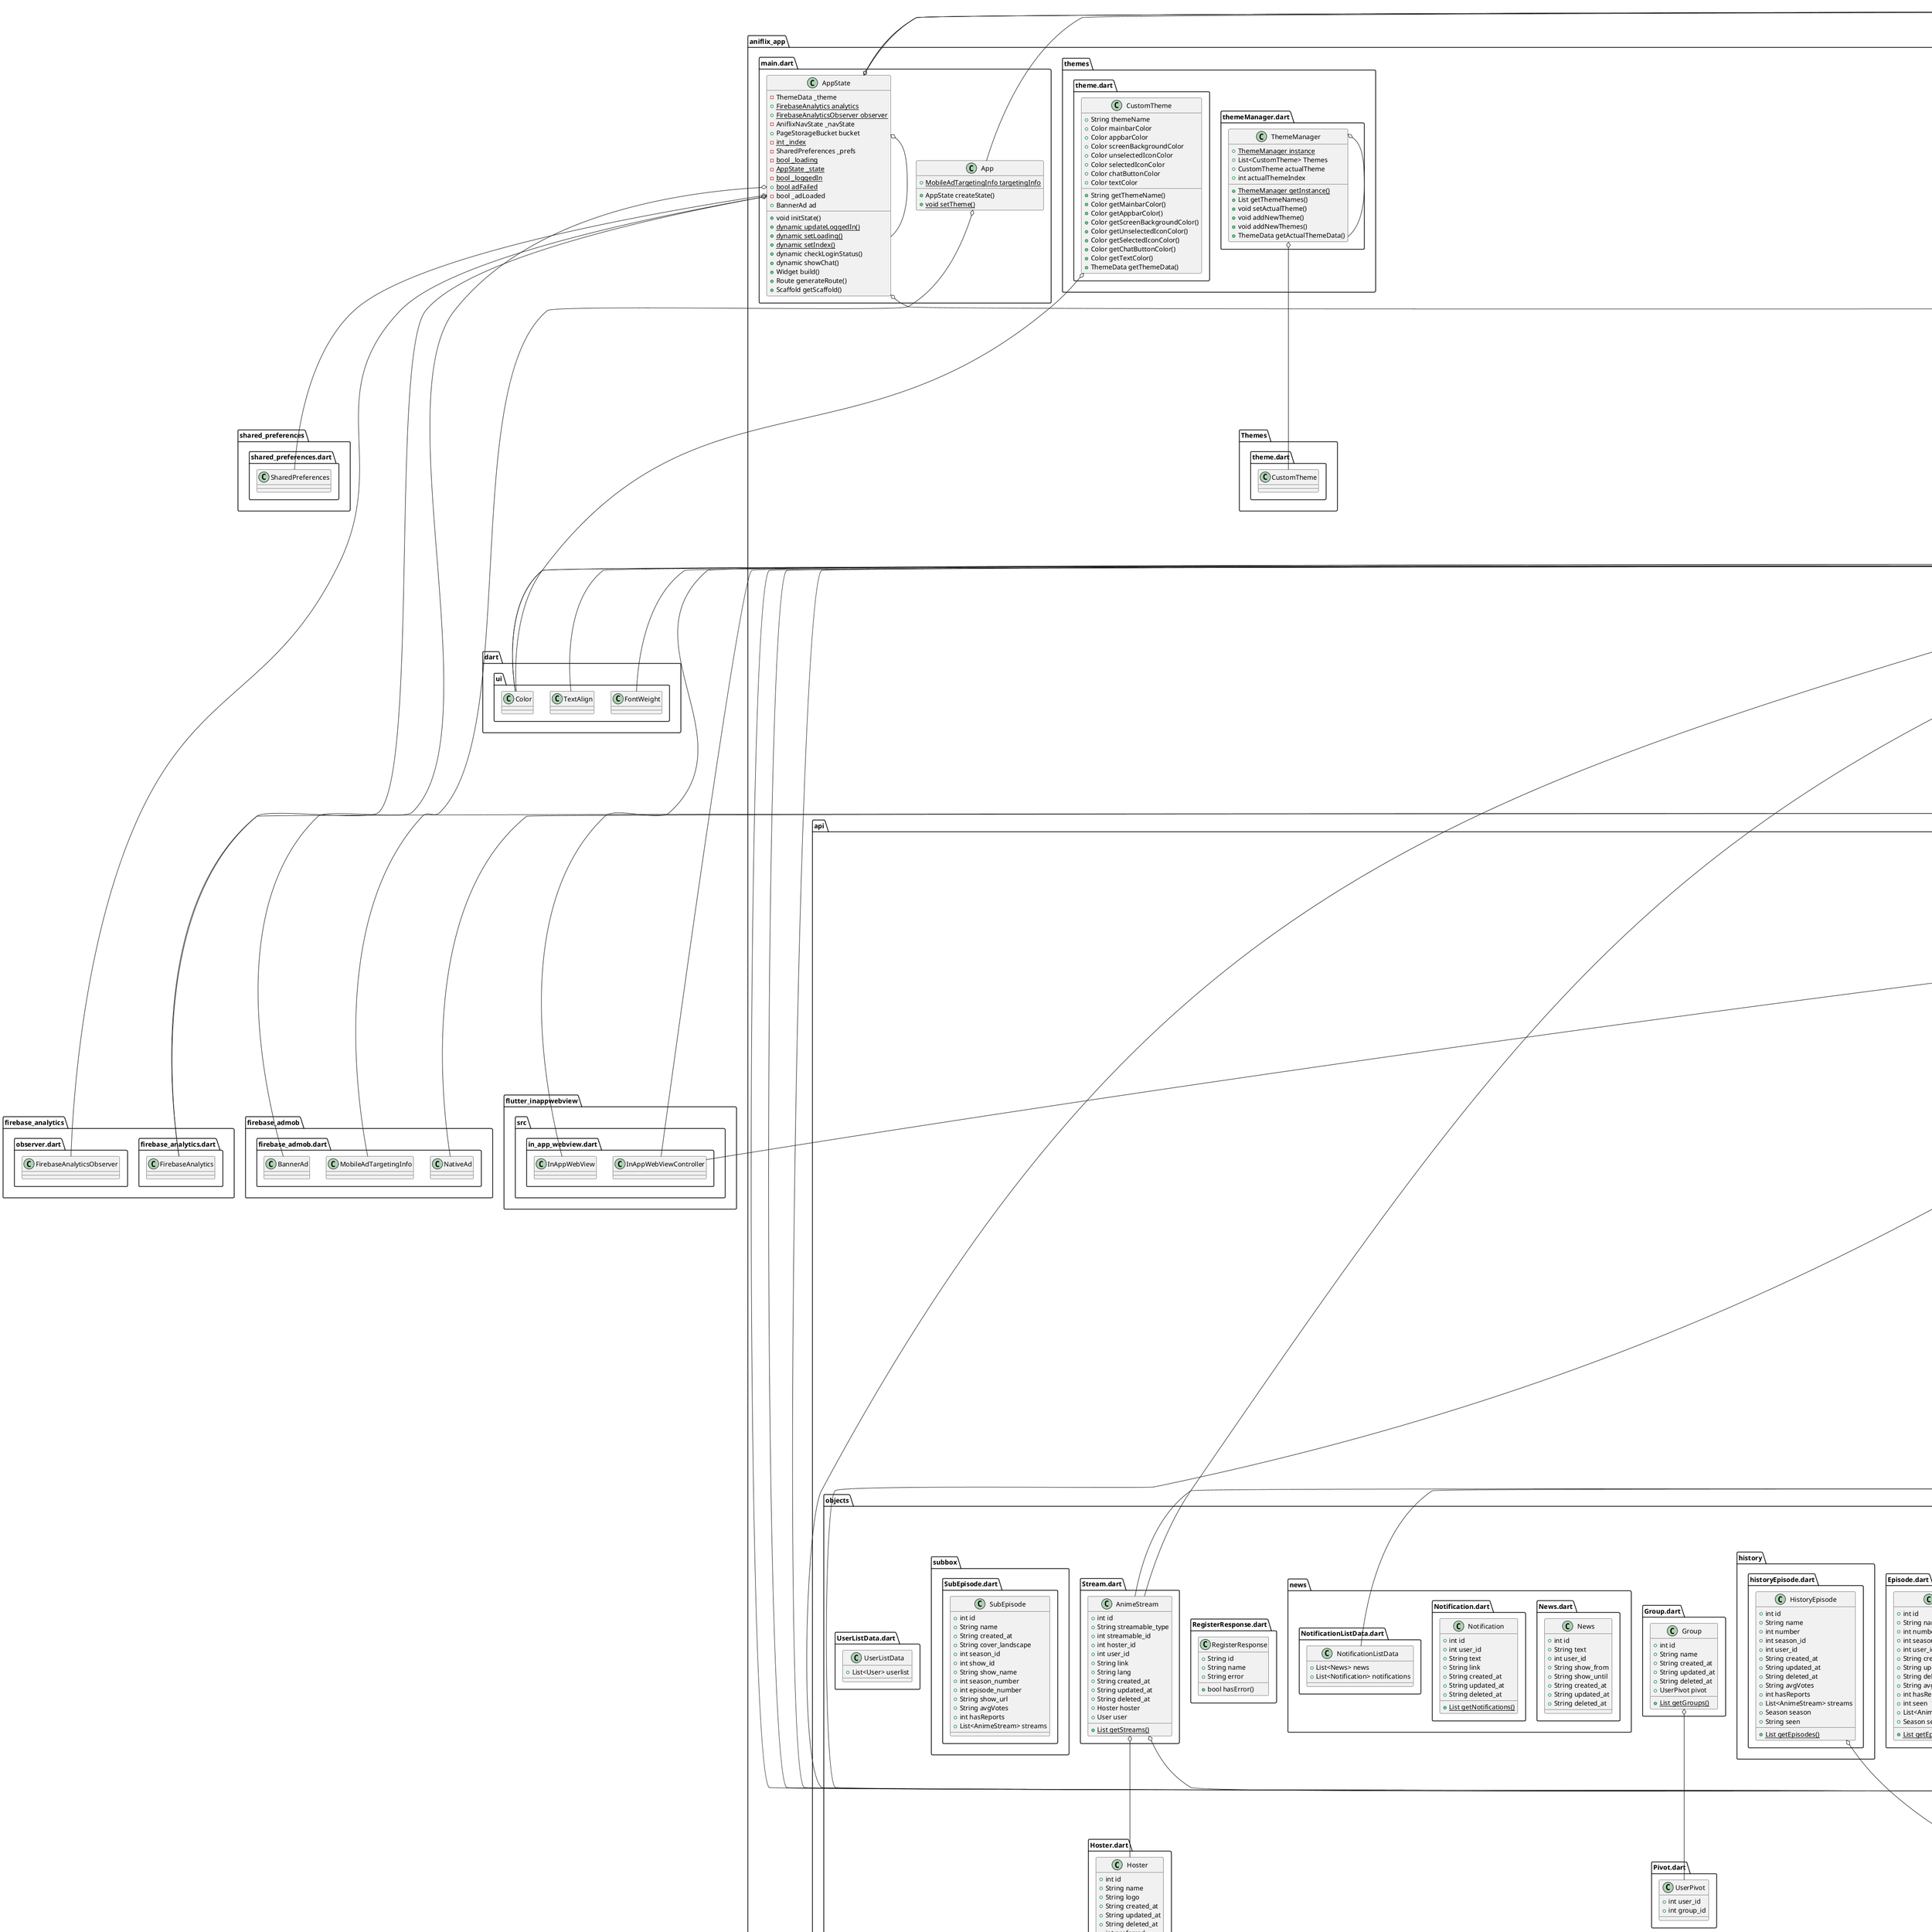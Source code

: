 @startuml
set namespaceSeparator ::

class "aniflix_app::api::APIManager.dart::APIManager" {
  {static} +LoginResponse login
  {static} -Future _getNews()
  {static} +Future getCalendarData()
  {static} +Future getSubData()
  {static} +Future getAirings()
  {static} +Future getNewShows()
  {static} +Future getDiscover()
  {static} +Future getAnime()
  {static} +Future getAllShows()
  {static} +Future searchShows()
  {static} +Future getAllShowsByGenres()
  {static} +Future getEpisode()
  {static} +Future getEpisodeInfo()
  {static} +Future setSeasonSeen()
  {static} +Future setSeasonUnSeen()
  {static} +Future getReviews()
  {static} +Future getReviewInfo()
  {static} +Future createReview()
  {static} +void deleteReview()
  {static} +Future getContinue()
  {static} +Future hideContinue()
  {static} +Future getHomeData()
  {static} +Future getAnimeListData()
  {static} +Future loginRequest()
  {static} +Future getUser()
  {static} +Future getUserProfile()
  {static} +Future getUserHistory()
  {static} +Future getUserFavorites()
  {static} +Future getUserSubs()
  {static} +Future getUserWatchlist()
  {static} +Future getUserProfileData()
  {static} +dynamic updateAboutMe()
  {static} +dynamic updateName()
  {static} +dynamic updatePassword()
  {static} +Future getUserFriends()
  {static} +dynamic addFriend()
  {static} +dynamic confirmFriendRequest()
  {static} +dynamic blockFriendRequest()
  {static} -dynamic _answerFriendRequest()
  {static} +dynamic cancelFriendRequest()
  {static} +Future getUserList()
  {static} +Future getNotifications()
  {static} +dynamic deleteNotification()
  {static} +void setShowVote()
  {static} +void setEpisodeVote()
  {static} +void setCommentVote()
  {static} +Future addComment()
  {static} +void deleteComment()
  {static} +void reportComment()
  {static} +void reportEpisode()
  {static} +Future addSubComment()
  {static} +void setSubscription()
  {static} +void setWatchlist()
  {static} +Future getWatchlist()
  {static} +Future getHistory()
  {static} +void setFavourite()
  {static} +Future getFavourite()
  {static} +Future getChatMessages()
  {static} +Future getChatInfo()
  {static} +Future addMessage()
  {static} -Future _getRequest()
  {static} -Future _postRequest()
  {static} -Future _authPatchRequest()
  {static} -Future _authDeleteRequest()
  {static} -Future _authPostRequest()
  {static} -Future _authGetRequest()
}

"aniflix_app::api::APIManager.dart::APIManager" o-- "aniflix_app::api::objects::LoginResponse.dart::LoginResponse"

class "aniflix_app::api::objects::Airing.dart::Airing" {
  +int id
  +int show_id
  +int season
  +int day
  +String details
  +String created_at
  +String updated_at
  +String deleted_at
}

class "aniflix_app::api::objects::allanime::genrewithshow.dart::GenreWithShows" {
  +int id
  +String name
  +String created_at
  +String updated_at
  +String deleted_at
  +List<Show> shows
}

class "aniflix_app::api::objects::anime::Anime.dart::Anime" {
  +int id
  +String name
  +String name_alt
  +String url
  +String description
  +String cover_landscape
  +String cover_landscape_original
  +String cover_portrait
  +String visible_since
  +String created_at
  +String updated_at
  +String deleted_at
  +Vote ownVote
  +String subscribed
  +String favorite
  +String watchlist
  +int howManyAbos
  +int seasonCount
  +String rating
  +Airing airing
  +List<AnimeSeason> seasons
  +List<Genre> genres
}

"aniflix_app::api::objects::anime::Anime.dart::Anime" o-- "aniflix_app::api::objects::anime::Vote.dart::Vote"
"aniflix_app::api::objects::anime::Anime.dart::Anime" o-- "aniflix_app::api::objects::Airing.dart::Airing"

class "aniflix_app::api::objects::anime::AnimeSeason.dart::AnimeSeason" {
  +int id
  +int number
  +int show_id
  +String type
  +String created_at
  +String updated_at
  +String deleted_at
  +int length
  +List<Episode> episodes
  {static} +List getSeasons()
}

class "aniflix_app::api::objects::anime::Genre.dart::Genre" {
  +int id
  +String name
  +String created_at
  +String updated_at
  +String deleted_at
  {static} +List getGenres()
}

class "aniflix_app::api::objects::anime::reviews::Review.dart::Review" {
  +int id
  +int show_id
  +int user_id
  +String text
  +Vote vote
  +User user
  {static} +List getReviews()
}

"aniflix_app::api::objects::anime::reviews::Review.dart::Review" o-- "aniflix_app::api::objects::anime::Vote.dart::Vote"
"aniflix_app::api::objects::anime::reviews::Review.dart::Review" o-- "aniflix_app::api::objects::User.dart::User"

class "aniflix_app::api::objects::anime::reviews::ReviewShow.dart::ReviewShow" {
  +int id
  +String name
  +String name_alt
  +String url
  +String description
  +String cover_landscape
  +String cover_landscape_original
  +String cover_portrait
  +String visible_since
  +String created_at
  +String updated_at
  +String deleted_at
  +int howManyAbos
  +int seasonCount
  +String rating
  +int airing
  +List<Review> reviews
}

class "aniflix_app::api::objects::anime::Vote.dart::Vote" {
  +int id
  +String voteable_type
  +int voteable_id
  +int user_id
  +int value
  +String created_at
  +String updated_at
  +String deleted_at
  {static} +List getVotes()
}

class "aniflix_app::api::objects::calendar::CalendarDay.dart::CalendarDay" {
  +int day
  +List<CalendarShow> airings
}

class "aniflix_app::api::objects::calendar::CalendarShow.dart::CalendarShow" {
  +int id
  +int show_id
  +int season
  +int day
  +String details
  +String created_at
  +String updated_at
  +String deleted_at
  +bool released
  +Show show
  {static} +bool checkReleased()
  {static} +List getCalendarShows()
}

"aniflix_app::api::objects::calendar::CalendarShow.dart::CalendarShow" o-- "aniflix_app::api::objects::Show.dart::Show"

class "aniflix_app::api::objects::chat::chatMessage.dart::ChatMessage" {
  +int id
  +int user_id
  +int chat_id
  +String text
  +String created_at
  +String updated_at
  +String deleted_at
  +User user
  {static} +List getMessages()
}

"aniflix_app::api::objects::chat::chatMessage.dart::ChatMessage" o-- "aniflix_app::api::objects::User.dart::User"

class "aniflix_app::api::objects::episode::Comment.dart::Comment" {
  +int id
  +String text
  +int user_id
  +String commentable_type
  +int commentable_id
  +String created_at
  +String updated_at
  +String deleted_at
  +int voted
  +User user
  +List<Vote> votes
  +List<SubComment> comments
  +bool needAnswer
  {static} +List getComments()
}

"aniflix_app::api::objects::episode::Comment.dart::Comment" o-- "aniflix_app::api::objects::User.dart::User"

class "aniflix_app::api::objects::episode::Comment.dart::SubComment" {
  +int id
  +String text
  +int user_id
  +String commentable_type
  +int commentable_id
  +String created_at
  +String updated_at
  +String deleted_at
  +int voted
  +User user
  +List<Vote> votes
  {static} +List getComments()
}

"aniflix_app::api::objects::episode::Comment.dart::SubComment" o-- "aniflix_app::api::objects::User.dart::User"

class "aniflix_app::api::objects::episode::EpisodeInfo.dart::EpisodeInfo" {
  +int id
  +String name
  +int number
  +int season_id
  +String created_at
  +String updated_at
  +String deleted_at
  +int voted
  +String previous
  +String next
  +String avgVotes
  +int hasReports
  +List<AnimeStream> streams
  +List<Comment> comments
  +List<Vote> votes
  +Season season
}

"aniflix_app::api::objects::episode::EpisodeInfo.dart::EpisodeInfo" o-- "aniflix_app::api::objects::Season.dart::Season"

class "aniflix_app::api::objects::Episode.dart::Episode" {
  +int id
  +String name
  +int number
  +int season_id
  +int user_id
  +String created_at
  +String updated_at
  +String deleted_at
  +String avgVotes
  +int hasReports
  +int seen
  +List<AnimeStream> streams
  +Season season
  {static} +List getEpisodes()
}

"aniflix_app::api::objects::Episode.dart::Episode" o-- "aniflix_app::api::objects::Season.dart::Season"

class "aniflix_app::api::objects::Group.dart::Group" {
  +int id
  +String name
  +String created_at
  +String updated_at
  +String deleted_at
  +UserPivot pivot
  {static} +List getGroups()
}

"aniflix_app::api::objects::Group.dart::Group" o-- "aniflix_app::api::objects::Pivot.dart::UserPivot"

class "aniflix_app::api::objects::history::historyEpisode.dart::HistoryEpisode" {
  +int id
  +String name
  +int number
  +int season_id
  +int user_id
  +String created_at
  +String updated_at
  +String deleted_at
  +String avgVotes
  +int hasReports
  +List<AnimeStream> streams
  +Season season
  +String seen
  {static} +List getEpisodes()
}

"aniflix_app::api::objects::history::historyEpisode.dart::HistoryEpisode" o-- "aniflix_app::api::objects::Season.dart::Season"

class "aniflix_app::api::objects::Hoster.dart::Hoster" {
  +int id
  +String name
  +String logo
  +String created_at
  +String updated_at
  +String deleted_at
  +int preferred
}

class "aniflix_app::api::objects::LoginResponse.dart::LoginResponse" {
  +String access_token
  +String token_type
  +int expires_in
  +String error
  +bool hasError()
}

class "aniflix_app::api::objects::news::News.dart::News" {
  +int id
  +String text
  +int user_id
  +String show_from
  +String show_until
  +String created_at
  +String updated_at
  +String deleted_at
}

class "aniflix_app::api::objects::news::Notification.dart::Notification" {
  +int id
  +int user_id
  +String text
  +String link
  +String created_at
  +String updated_at
  +String deleted_at
  {static} +List getNotifications()
}

class "aniflix_app::api::objects::news::NotificationListData.dart::NotificationListData" {
  +List<News> news
  +List<Notification> notifications
}

class "aniflix_app::api::objects::Pivot.dart::UserPivot" {
  +int user_id
  +int group_id
}

class "aniflix_app::api::objects::profile::Friend.dart::Friend" {
  +int id
  +int user_id
  +int friend_id
  +int status
  +String created_at
  +String updated_at
  +String deleted_at
  +User user
  +User friend
  {static} +List getFriends()
}

"aniflix_app::api::objects::profile::Friend.dart::Friend" o-- "aniflix_app::api::objects::User.dart::User"

class "aniflix_app::api::objects::profile::Friend.dart::FriendListData" {
  +List<Friend> friendlist
}

class "aniflix_app::api::objects::profile::UserProfile.dart::UserProfile" {
  +int id
  +String name
  +String avatar
  +String banned_until
  +String created_at
  +String updated_at
  +String deleted_at
  +String banreason
  +String about_me
  +List<Group> groups
  +List<Show> favorites
}

class "aniflix_app::api::objects::profile::UserSubData.dart::UserSubData" {
  +List<Show> shows
}

class "aniflix_app::api::objects::profile::UserWatchlistData.dart::UserWatchlistData" {
  +List<Show> shows
}

class "aniflix_app::api::objects::RegisterResponse.dart::RegisterResponse" {
  +String id
  +String name
  +String error
  +bool hasError()
}

class "aniflix_app::api::objects::Season.dart::Season" {
  +int id
  +int number
  +int show_id
  +String type
  +String created_at
  +String updated_at
  +String deleted_at
  +int length
  +Show show
}

"aniflix_app::api::objects::Season.dart::Season" o-- "aniflix_app::api::objects::Show.dart::Show"

class "aniflix_app::api::objects::Show.dart::Show" {
  +int id
  +String name
  +String name_alt
  +String url
  +String description
  +String cover_landscape
  +String cover_landscape_original
  +String cover_portrait
  +String visible_since
  +String created_at
  +String updated_at
  +String deleted_at
  +int howManyAbos
  +int seasonCount
  +String rating
  +int airing
  {static} +List getShows()
}

class "aniflix_app::api::objects::Stream.dart::AnimeStream" {
  +int id
  +String streamable_type
  +int streamable_id
  +int hoster_id
  +int user_id
  +String link
  +String lang
  +String created_at
  +String updated_at
  +String deleted_at
  +Hoster hoster
  +User user
  {static} +List getStreams()
}

"aniflix_app::api::objects::Stream.dart::AnimeStream" o-- "aniflix_app::api::objects::Hoster.dart::Hoster"
"aniflix_app::api::objects::Stream.dart::AnimeStream" o-- "aniflix_app::api::objects::User.dart::User"

class "aniflix_app::api::objects::subbox::SubEpisode.dart::SubEpisode" {
  +int id
  +String name
  +String created_at
  +String cover_landscape
  +int season_id
  +int show_id
  +String show_name
  +int season_number
  +int episode_number
  +String show_url
  +String avgVotes
  +int hasReports
  +List<AnimeStream> streams
}

class "aniflix_app::api::objects::User.dart::User" {
  +int id
  +String name
  +String avatar
  +String banned_until
  +String created_at
  +String updated_at
  +String deleted_at
  +String banreason
  +String about_me
  +String access_key
  +List<Group> groups
  {static} +List getUsers()
}

class "aniflix_app::api::objects::UserListData.dart::UserListData" {
  +List<User> userlist
}

class "aniflix_app::cache::cacheManager.dart::CacheManager" {
  {static} +Homedata homedata
  {static} +Subdata subdata
  {static} +AnimeListData animeListData
  {static} +User userData
  {static} +Calendardata calendardata
  {static} +Favouritedata favouritedata
  {static} +Historydata historydata
  {static} +Watchlistdata watchlistdata
  {static} +UserListData userlistdata
}

"aniflix_app::cache::cacheManager.dart::CacheManager" o-- "aniflix_app::components::screens::home.dart::Homedata"
"aniflix_app::cache::cacheManager.dart::CacheManager" o-- "aniflix_app::components::screens::subbox.dart::Subdata"
"aniflix_app::cache::cacheManager.dart::CacheManager" o-- "aniflix_app::components::screens::animelist.dart::AnimeListData"
"aniflix_app::cache::cacheManager.dart::CacheManager" o-- "aniflix_app::api::objects::User.dart::User"
"aniflix_app::cache::cacheManager.dart::CacheManager" o-- "aniflix_app::components::screens::calendar.dart::Calendardata"
"aniflix_app::cache::cacheManager.dart::CacheManager" o-- "aniflix_app::components::screens::favoriten.dart::Favouritedata"
"aniflix_app::cache::cacheManager.dart::CacheManager" o-- "aniflix_app::components::screens::verlauf.dart::Historydata"
"aniflix_app::cache::cacheManager.dart::CacheManager" o-- "aniflix_app::components::screens::watchlist.dart::Watchlistdata"
"aniflix_app::cache::cacheManager.dart::CacheManager" o-- "aniflix_app::components::screens::userlist.dart::UserListData"

class "aniflix_app::components::appbars::customappbar.dart::AniflixAppbar" {
}

"flutter::src::material::app_bar.dart::AppBar" <|-- "aniflix_app::components::appbars::customappbar.dart::AniflixAppbar"

class "aniflix_app::components::custom::anime::animeDescription.dart::AnimeDescription" {
}

"flutter::src::widgets::container.dart::Container" <|-- "aniflix_app::components::custom::anime::animeDescription.dart::AnimeDescription"

class "aniflix_app::components::custom::anime::animeHeader.dart::AnimeHeader" {
}

"flutter::src::widgets::container.dart::Container" <|-- "aniflix_app::components::custom::anime::animeHeader.dart::AnimeHeader"

class "aniflix_app::components::custom::anime::episodeList.dart::EpisodeList" {
  +AnimeSeason season
  +Anime anime
  +Widget build()
}

"aniflix_app::components::custom::anime::episodeList.dart::EpisodeList" o-- "aniflix_app::api::objects::anime::AnimeSeason.dart::AnimeSeason"
"aniflix_app::components::custom::anime::episodeList.dart::EpisodeList" o-- "aniflix_app::api::objects::anime::Anime.dart::Anime"
"flutter::src::widgets::framework.dart::StatelessWidget" <|-- "aniflix_app::components::custom::anime::episodeList.dart::EpisodeList"

class "aniflix_app::components::custom::chat::chatComponent.dart::ChatComponent" {
  +ChatMessage message
  +Widget build()
  +List getUserGroups()
}

"aniflix_app::components::custom::chat::chatComponent.dart::ChatComponent" o-- "aniflix_app::api::objects::chat::chatMessage.dart::ChatMessage"
"flutter::src::widgets::framework.dart::StatelessWidget" <|-- "aniflix_app::components::custom::chat::chatComponent.dart::ChatComponent"

class "aniflix_app::components::custom::chat::chatInput.dart::ChatInput" {
  +dynamic Function(String) onSend
  +List<ChatMessage> chat
  +Widget build()
}

"aniflix_app::components::custom::chat::chatInput.dart::ChatInput" o-- "aniflix_app::components::custom::chat::chatInput.dart::dynamic Function(String)"
"flutter::src::widgets::framework.dart::StatelessWidget" <|-- "aniflix_app::components::custom::chat::chatInput.dart::ChatInput"

class "aniflix_app::components::custom::chat::chatRulesDialog.dart::ChatRulesDialog" {
  +Widget build()
}

"flutter::src::material::dialog.dart::AlertDialog" <|-- "aniflix_app::components::custom::chat::chatRulesDialog.dart::ChatRulesDialog"

class "aniflix_app::components::custom::dialogs::aboutMeDialog.dart::AboutMeDialog" {
  +dynamic Function(String) onSend
  +TextEditingController controller
  +Widget build()
}

"aniflix_app::components::custom::dialogs::aboutMeDialog.dart::AboutMeDialog" o-- "aniflix_app::components::custom::dialogs::aboutMeDialog.dart::dynamic Function(String)"
"aniflix_app::components::custom::dialogs::aboutMeDialog.dart::AboutMeDialog" o-- "flutter::src::widgets::editable_text.dart::TextEditingController"
"flutter::src::widgets::framework.dart::StatelessWidget" <|-- "aniflix_app::components::custom::dialogs::aboutMeDialog.dart::AboutMeDialog"

class "aniflix_app::components::custom::dialogs::closeAppDialog.dart::CloseAppDialog" {
  -dynamic Function(bool) _onPress
  +Widget build()
}

"aniflix_app::components::custom::dialogs::closeAppDialog.dart::CloseAppDialog" o-- "aniflix_app::components::custom::dialogs::closeAppDialog.dart::dynamic Function(bool)"
"flutter::src::widgets::framework.dart::StatelessWidget" <|-- "aniflix_app::components::custom::dialogs::closeAppDialog.dart::CloseAppDialog"

class "aniflix_app::components::custom::dialogs::logoutDialog.dart::LogoutDialog" {
  +Widget build()
}

"flutter::src::widgets::framework.dart::StatelessWidget" <|-- "aniflix_app::components::custom::dialogs::logoutDialog.dart::LogoutDialog"

class "aniflix_app::components::custom::dialogs::ratingDialog.dart::RatingDialog" {
  +Anime anime
  +dynamic Function(double) onSend
  +double newRating
  +RatingDialogState createState()
}

"aniflix_app::components::custom::dialogs::ratingDialog.dart::RatingDialog" o-- "aniflix_app::api::objects::anime::Anime.dart::Anime"
"aniflix_app::components::custom::dialogs::ratingDialog.dart::RatingDialog" o-- "aniflix_app::components::custom::dialogs::ratingDialog.dart::dynamic Function(double)"
"flutter::src::widgets::framework.dart::StatefulWidget" <|-- "aniflix_app::components::custom::dialogs::ratingDialog.dart::RatingDialog"

class "aniflix_app::components::custom::dialogs::ratingDialog.dart::RatingDialogState" {
  -double _rating
  +Anime anime
  +dynamic Function(double) onSend
  +double newRating
  +Widget build()
  +dynamic sendData()
}

"aniflix_app::components::custom::dialogs::ratingDialog.dart::RatingDialogState" o-- "aniflix_app::api::objects::anime::Anime.dart::Anime"
"aniflix_app::components::custom::dialogs::ratingDialog.dart::RatingDialogState" o-- "aniflix_app::components::custom::dialogs::ratingDialog.dart::dynamic Function(double)"
"flutter::src::widgets::framework.dart::State<T>" <|-- "aniflix_app::components::custom::dialogs::ratingDialog.dart::RatingDialogState"

class "aniflix_app::components::custom::dialogs::reportDialog.dart::ReportDialog" {
  +dynamic Function(String) onSend
  +TextEditingController controller
  +Widget build()
}

"aniflix_app::components::custom::dialogs::reportDialog.dart::ReportDialog" o-- "aniflix_app::components::custom::dialogs::reportDialog.dart::dynamic Function(String)"
"aniflix_app::components::custom::dialogs::reportDialog.dart::ReportDialog" o-- "flutter::src::widgets::editable_text.dart::TextEditingController"
"flutter::src::widgets::framework.dart::StatelessWidget" <|-- "aniflix_app::components::custom::dialogs::reportDialog.dart::ReportDialog"

class "aniflix_app::components::custom::dialogs::writeReviewDialog.dart::WriteReviewDialog" {
  +dynamic Function(Review) onSend
  +ReviewShow review
  +User user
  +TextEditingController controller
  +Widget build()
}

"aniflix_app::components::custom::dialogs::writeReviewDialog.dart::WriteReviewDialog" o-- "aniflix_app::components::custom::dialogs::writeReviewDialog.dart::dynamic Function(Review)"
"aniflix_app::components::custom::dialogs::writeReviewDialog.dart::WriteReviewDialog" o-- "aniflix_app::api::objects::anime::reviews::ReviewShow.dart::ReviewShow"
"aniflix_app::components::custom::dialogs::writeReviewDialog.dart::WriteReviewDialog" o-- "aniflix_app::api::objects::User.dart::User"
"aniflix_app::components::custom::dialogs::writeReviewDialog.dart::WriteReviewDialog" o-- "flutter::src::widgets::editable_text.dart::TextEditingController"
"flutter::src::widgets::framework.dart::StatelessWidget" <|-- "aniflix_app::components::custom::dialogs::writeReviewDialog.dart::WriteReviewDialog"

class "aniflix_app::components::custom::episode::animePlayer.dart::AnimePlayer" {
  -AnimeStream _stream
  -int _view
  -InAppWebView _inApp
  -InAppWebViewController _controller
  +Widget build()
  +dynamic getPlayer()
  +dynamic openInApp()
  +dynamic openBrowser()
  +dynamic open()
}

"aniflix_app::components::custom::episode::animePlayer.dart::AnimePlayer" o-- "aniflix_app::api::objects::Stream.dart::AnimeStream"
"aniflix_app::components::custom::episode::animePlayer.dart::AnimePlayer" o-- "flutter_inappwebview::src::in_app_webview.dart::InAppWebView"
"aniflix_app::components::custom::episode::animePlayer.dart::AnimePlayer" o-- "flutter_inappwebview::src::in_app_webview.dart::InAppWebViewController"
"flutter::src::widgets::framework.dart::StatelessWidget" <|-- "aniflix_app::components::custom::episode::animePlayer.dart::AnimePlayer"

class "aniflix_app::components::custom::episode::comments::answerBar.dart::AnswerBar" {
  -User _user
  -bool _needAnswer
  -dynamic Function(String) _callback
  +Widget build()
}

"aniflix_app::components::custom::episode::comments::answerBar.dart::AnswerBar" o-- "aniflix_app::api::objects::User.dart::User"
"aniflix_app::components::custom::episode::comments::answerBar.dart::AnswerBar" o-- "aniflix_app::components::custom::episode::comments::answerBar.dart::dynamic Function(String)"
"flutter::src::widgets::framework.dart::StatelessWidget" <|-- "aniflix_app::components::custom::episode::comments::answerBar.dart::AnswerBar"

class "aniflix_app::components::custom::episode::comments::AnswerCommentComponent.dart::AnswerCommentComponent" {
  +User user
  -dynamic Function(String) _callback
  +AnswerCommentComponentState createState()
}

"aniflix_app::components::custom::episode::comments::AnswerCommentComponent.dart::AnswerCommentComponent" o-- "aniflix_app::api::objects::User.dart::User"
"aniflix_app::components::custom::episode::comments::AnswerCommentComponent.dart::AnswerCommentComponent" o-- "aniflix_app::components::custom::episode::comments::AnswerCommentComponent.dart::dynamic Function(String)"
"flutter::src::widgets::framework.dart::StatefulWidget" <|-- "aniflix_app::components::custom::episode::comments::AnswerCommentComponent.dart::AnswerCommentComponent"

class "aniflix_app::components::custom::episode::comments::AnswerCommentComponent.dart::AnswerCommentComponentState" {
  +User user
  -dynamic Function(String) _callback
  +Widget build()
}

"aniflix_app::components::custom::episode::comments::AnswerCommentComponent.dart::AnswerCommentComponentState" o-- "aniflix_app::api::objects::User.dart::User"
"aniflix_app::components::custom::episode::comments::AnswerCommentComponent.dart::AnswerCommentComponentState" o-- "aniflix_app::components::custom::episode::comments::AnswerCommentComponent.dart::dynamic Function(String)"
"flutter::src::widgets::framework.dart::State<T>" <|-- "aniflix_app::components::custom::episode::comments::AnswerCommentComponent.dart::AnswerCommentComponentState"

class "aniflix_app::components::custom::episode::comments::CommentComponent.dart::CommentComponent" {
  +User user
  +dynamic Function(String) callback
  +Widget build()
}

"aniflix_app::components::custom::episode::comments::CommentComponent.dart::CommentComponent" o-- "aniflix_app::api::objects::User.dart::User"
"aniflix_app::components::custom::episode::comments::CommentComponent.dart::CommentComponent" o-- "aniflix_app::components::custom::episode::comments::CommentComponent.dart::dynamic Function(String)"
"flutter::src::widgets::framework.dart::StatelessWidget" <|-- "aniflix_app::components::custom::episode::comments::CommentComponent.dart::CommentComponent"

class "aniflix_app::components::custom::episode::comments::commentContainer.dart::CommentContainer" {
  -Comment _comment
  -User _user
  +EpisodeScreenState episodeScreenState
  -dynamic Function(int, String) _onSubSend
  -dynamic Function(int) _onDelete
  -dynamic Function(int, int) _onSubDelete
  +Widget build()
}

"aniflix_app::components::custom::episode::comments::commentContainer.dart::CommentContainer" o-- "aniflix_app::api::objects::episode::Comment.dart::Comment"
"aniflix_app::components::custom::episode::comments::commentContainer.dart::CommentContainer" o-- "aniflix_app::api::objects::User.dart::User"
"aniflix_app::components::custom::episode::comments::commentContainer.dart::CommentContainer" o-- "aniflix_app::components::screens::episode.dart::EpisodeScreenState"
"aniflix_app::components::custom::episode::comments::commentContainer.dart::CommentContainer" o-- "aniflix_app::components::custom::episode::comments::commentContainer.dart::dynamic Function(int, String)"
"aniflix_app::components::custom::episode::comments::commentContainer.dart::CommentContainer" o-- "aniflix_app::components::custom::episode::comments::commentContainer.dart::dynamic Function(int)"
"aniflix_app::components::custom::episode::comments::commentContainer.dart::CommentContainer" o-- "aniflix_app::components::custom::episode::comments::commentContainer.dart::dynamic Function(int, int)"
"flutter::src::widgets::container.dart::Container" <|-- "aniflix_app::components::custom::episode::comments::commentContainer.dart::CommentContainer"

class "aniflix_app::components::custom::episode::comments::commentList.dart::CommentList" {
  -User _user
  -EpisodeInfo _episodeInfo
  +EpisodeScreenState episodeScreenState
  -List<Comment> _comments
  -dynamic Function(String) _onSend
  -dynamic Function(int, String) _onSubSend
  -dynamic Function(int) _onDelete
  -dynamic Function(int, int) _onSubDelete
  +Widget build()
}

"aniflix_app::components::custom::episode::comments::commentList.dart::CommentList" o-- "aniflix_app::api::objects::User.dart::User"
"aniflix_app::components::custom::episode::comments::commentList.dart::CommentList" o-- "aniflix_app::api::objects::episode::EpisodeInfo.dart::EpisodeInfo"
"aniflix_app::components::custom::episode::comments::commentList.dart::CommentList" o-- "aniflix_app::components::screens::episode.dart::EpisodeScreenState"
"aniflix_app::components::custom::episode::comments::commentList.dart::CommentList" o-- "aniflix_app::components::custom::episode::comments::commentList.dart::dynamic Function(String)"
"aniflix_app::components::custom::episode::comments::commentList.dart::CommentList" o-- "aniflix_app::components::custom::episode::comments::commentList.dart::dynamic Function(int, String)"
"aniflix_app::components::custom::episode::comments::commentList.dart::CommentList" o-- "aniflix_app::components::custom::episode::comments::commentList.dart::dynamic Function(int)"
"aniflix_app::components::custom::episode::comments::commentList.dart::CommentList" o-- "aniflix_app::components::custom::episode::comments::commentList.dart::dynamic Function(int, int)"
"flutter::src::widgets::container.dart::Container" <|-- "aniflix_app::components::custom::episode::comments::commentList.dart::CommentList"

class "aniflix_app::components::custom::episode::comments::SubCommentContainer.dart::SubCommentContainer" {
  -SubComment _comment
  +EpisodeScreenState episodeScreenState
  -User _user
  -dynamic Function() _onSubDelete
  +Widget build()
}

"aniflix_app::components::custom::episode::comments::SubCommentContainer.dart::SubCommentContainer" o-- "aniflix_app::api::objects::episode::Comment.dart::SubComment"
"aniflix_app::components::custom::episode::comments::SubCommentContainer.dart::SubCommentContainer" o-- "aniflix_app::components::screens::episode.dart::EpisodeScreenState"
"aniflix_app::components::custom::episode::comments::SubCommentContainer.dart::SubCommentContainer" o-- "aniflix_app::api::objects::User.dart::User"
"aniflix_app::components::custom::episode::comments::SubCommentContainer.dart::SubCommentContainer" o-- "aniflix_app::components::custom::episode::comments::SubCommentContainer.dart::dynamic Function()"
"flutter::src::widgets::framework.dart::StatelessWidget" <|-- "aniflix_app::components::custom::episode::comments::SubCommentContainer.dart::SubCommentContainer"

class "aniflix_app::components::custom::episode::episodeBar.dart::EpisodeBar" {
  -EpisodeInfo _episode
  -dynamic Function(EpisodeBarState) _created
  +EpisodeBarState createState()
}

"aniflix_app::components::custom::episode::episodeBar.dart::EpisodeBar" o-- "aniflix_app::api::objects::episode::EpisodeInfo.dart::EpisodeInfo"
"aniflix_app::components::custom::episode::episodeBar.dart::EpisodeBar" o-- "aniflix_app::components::custom::episode::episodeBar.dart::dynamic Function(EpisodeBarState)"
"flutter::src::widgets::framework.dart::StatefulWidget" <|-- "aniflix_app::components::custom::episode::episodeBar.dart::EpisodeBar"

class "aniflix_app::components::custom::episode::episodeBar.dart::EpisodeBarState" {
  -EpisodeInfo _episode
  -dynamic Function(EpisodeBarState) _created
  -bool _isReported
  +List<String> possibleVotes
  -String _actualVote
  -int _numberOfUpVotes
  -int _numberOfDownVotes
  +void init()
  +void initState()
  +dynamic updateEpisode()
  +dynamic report()
  +Widget build()
  +dynamic makeUpVote()
  +dynamic makeDownVote()
}

"aniflix_app::components::custom::episode::episodeBar.dart::EpisodeBarState" o-- "aniflix_app::api::objects::episode::EpisodeInfo.dart::EpisodeInfo"
"aniflix_app::components::custom::episode::episodeBar.dart::EpisodeBarState" o-- "aniflix_app::components::custom::episode::episodeBar.dart::dynamic Function(EpisodeBarState)"
"flutter::src::widgets::framework.dart::State<T>" <|-- "aniflix_app::components::custom::episode::episodeBar.dart::EpisodeBarState"

class "aniflix_app::components::custom::episode::episodeHeader.dart::EpisodeHeader" {
  +EpisodeInfo episode
  +Function prev
  +Function next
  +dynamic Function(int, int, int) change
  -dynamic Function(EpisodeHeaderState) _created
  +EpisodeHeaderState createState()
}

"aniflix_app::components::custom::episode::episodeHeader.dart::EpisodeHeader" o-- "aniflix_app::api::objects::episode::EpisodeInfo.dart::EpisodeInfo"
"aniflix_app::components::custom::episode::episodeHeader.dart::EpisodeHeader" o-- "aniflix_app::components::custom::episode::episodeHeader.dart::dynamic Function(int, int, int)"
"aniflix_app::components::custom::episode::episodeHeader.dart::EpisodeHeader" o-- "aniflix_app::components::custom::episode::episodeHeader.dart::dynamic Function(EpisodeHeaderState)"
"flutter::src::widgets::framework.dart::StatefulWidget" <|-- "aniflix_app::components::custom::episode::episodeHeader.dart::EpisodeHeader"

class "aniflix_app::components::custom::episode::episodeHeader.dart::EpisodeHeaderState" {
  +EpisodeInfo episode
  +Function prev
  +Function next
  +dynamic Function(int, int, int) change
  -dynamic Function(EpisodeHeaderState) _created
  -int _language
  -int _hoster
  -int _view
  -List<String> _hosters
  +void init()
  +void initState()
  +dynamic updateEpisode()
  +Widget build()
  +List getLanguagesAsDropdownList()
  +List getHosters()
  +List getPlayers()
}

"aniflix_app::components::custom::episode::episodeHeader.dart::EpisodeHeaderState" o-- "aniflix_app::api::objects::episode::EpisodeInfo.dart::EpisodeInfo"
"aniflix_app::components::custom::episode::episodeHeader.dart::EpisodeHeaderState" o-- "aniflix_app::components::custom::episode::episodeHeader.dart::dynamic Function(int, int, int)"
"aniflix_app::components::custom::episode::episodeHeader.dart::EpisodeHeaderState" o-- "aniflix_app::components::custom::episode::episodeHeader.dart::dynamic Function(EpisodeHeaderState)"
"flutter::src::widgets::framework.dart::State<T>" <|-- "aniflix_app::components::custom::episode::episodeHeader.dart::EpisodeHeaderState"

class "aniflix_app::components::custom::images::aniflixImage.dart::AniflixImage" {
}

"flutter::src::widgets::image.dart::Image" <|-- "aniflix_app::components::custom::images::aniflixImage.dart::AniflixImage"

class "aniflix_app::components::custom::listelements::iconListElement.dart::IconListElement" {
}

"flutter::src::widgets::container.dart::Container" <|-- "aniflix_app::components::custom::listelements::iconListElement.dart::IconListElement"

class "aniflix_app::components::custom::listelements::imageListElement.dart::ImageListElement" {
}

"flutter::src::widgets::container.dart::Container" <|-- "aniflix_app::components::custom::listelements::imageListElement.dart::ImageListElement"

class "aniflix_app::components::custom::listelements::listElement.dart::ListElement" {
}

"flutter::src::widgets::container.dart::Container" <|-- "aniflix_app::components::custom::listelements::listElement.dart::ListElement"

abstract class "aniflix_app::components::custom::news::aniflix_notification.dart::AniflixNotification" {
  -Widget _body
  +Widget build()
}

"aniflix_app::components::custom::news::aniflix_notification.dart::AniflixNotification" o-- "flutter::src::widgets::framework.dart::Widget"
"flutter::src::widgets::framework.dart::StatelessWidget" <|-- "aniflix_app::components::custom::news::aniflix_notification.dart::AniflixNotification"

class "aniflix_app::components::custom::news::FriendNotification.dart::FriendNotification" {
}

"aniflix_app::components::custom::news::PersonalNotification.dart::PersonalNotification" <|-- "aniflix_app::components::custom::news::FriendNotification.dart::FriendNotification"

class "aniflix_app::components::custom::news::NewsNotification.dart::NewsNotification" {
  -String _message
}

"aniflix_app::components::custom::news::aniflix_notification.dart::AniflixNotification" <|-- "aniflix_app::components::custom::news::NewsNotification.dart::NewsNotification"

class "aniflix_app::components::custom::news::PersonalNotification.dart::PersonalNotification" {
}

"aniflix_app::components::custom::news::aniflix_notification.dart::AniflixNotification" <|-- "aniflix_app::components::custom::news::PersonalNotification.dart::PersonalNotification"

class "aniflix_app::components::custom::news::SubNotification.dart::SubNotification" {
}

"aniflix_app::components::custom::news::PersonalNotification.dart::PersonalNotification" <|-- "aniflix_app::components::custom::news::SubNotification.dart::SubNotification"

class "aniflix_app::components::custom::rating::voteBar.dart::VoteBar" {
  -int _id
  -List<Vote> _votes
  -int _voted
  -dynamic Function(int, int) _onVote
  +List<String> possibleVotes
  -String _actualVote
  -int _numberOfUpVotes
  -int _numberOfDownVotes
  +void init()
  +Widget build()
}

"aniflix_app::components::custom::rating::voteBar.dart::VoteBar" o-- "aniflix_app::components::custom::rating::voteBar.dart::dynamic Function(int, int)"
"flutter::src::widgets::framework.dart::StatelessWidget" <|-- "aniflix_app::components::custom::rating::voteBar.dart::VoteBar"

class "aniflix_app::components::custom::report::reportDeleteBar.dart::ReportDeleteBar" {
  -bool _delete
  -dynamic Function() _onReport
  -dynamic Function() _onDelete
  +Widget build()
}

"aniflix_app::components::custom::report::reportDeleteBar.dart::ReportDeleteBar" o-- "aniflix_app::components::custom::report::reportDeleteBar.dart::dynamic Function()"
"flutter::src::widgets::framework.dart::StatelessWidget" <|-- "aniflix_app::components::custom::report::reportDeleteBar.dart::ReportDeleteBar"

class "aniflix_app::components::custom::review::reviewElement.dart::ReviewElement" {
  +Review review
  -User _user
  +BuildContext ctx
  -dynamic Function(int) _onDelete
}

"aniflix_app::components::custom::review::reviewElement.dart::ReviewElement" o-- "aniflix_app::api::objects::anime::reviews::Review.dart::Review"
"aniflix_app::components::custom::review::reviewElement.dart::ReviewElement" o-- "aniflix_app::api::objects::User.dart::User"
"aniflix_app::components::custom::review::reviewElement.dart::ReviewElement" o-- "flutter::src::widgets::framework.dart::BuildContext"
"aniflix_app::components::custom::review::reviewElement.dart::ReviewElement" o-- "aniflix_app::components::custom::review::reviewElement.dart::dynamic Function(int)"
"flutter::src::widgets::container.dart::Container" <|-- "aniflix_app::components::custom::review::reviewElement.dart::ReviewElement"

class "aniflix_app::components::custom::search::searchList.dart::SearchList" {
  +Future<List<Show>> shows
  +Widget build()
}

"flutter::src::widgets::framework.dart::StatelessWidget" <|-- "aniflix_app::components::custom::search::searchList.dart::SearchList"

class "aniflix_app::components::custom::slider::slider_with_headline.dart::HeadlineSlider" {
  +String title
  +List<SliderElement> elements
  +double aspectRatio
  +double size
  +Widget build()
}

"flutter::src::widgets::framework.dart::StatelessWidget" <|-- "aniflix_app::components::custom::slider::slider_with_headline.dart::HeadlineSlider"

class "aniflix_app::components::custom::text::dateText.dart::DateText" {
  +String unformattedDate
  +bool showTime
  +Widget build()
}

"flutter::src::widgets::framework.dart::StatelessWidget" <|-- "aniflix_app::components::custom::text::dateText.dart::DateText"

class "aniflix_app::components::custom::text::highlighted_text_box.dart::HighlightedTextBox" {
  +Color color
}

"aniflix_app::components::custom::text::highlighted_text_box.dart::HighlightedTextBox" o-- "dart::ui::Color"
"flutter::src::widgets::container.dart::Container" <|-- "aniflix_app::components::custom::text::highlighted_text_box.dart::HighlightedTextBox"

class "aniflix_app::components::custom::text::theme_text.dart::ThemeText" {
  +String text
  +double fontSize
  +FontWeight fontWeight
  +bool softWrap
  +TextAlign textAlign
  +int maxLines
  +TextOverflow overflow
  +Widget build()
}

"aniflix_app::components::custom::text::theme_text.dart::ThemeText" o-- "dart::ui::FontWeight"
"aniflix_app::components::custom::text::theme_text.dart::ThemeText" o-- "dart::ui::TextAlign"
"aniflix_app::components::custom::text::theme_text.dart::ThemeText" o-- "flutter::src::rendering::paragraph.dart::TextOverflow"
"flutter::src::widgets::framework.dart::StatelessWidget" <|-- "aniflix_app::components::custom::text::theme_text.dart::ThemeText"

class "aniflix_app::components::navigationbars::mainbar.dart::AniflixNavigationbar" {
  -dynamic Function(AniflixNavState) _onCreated
  {static} +dynamic getItems()
  +BottomNavState createState()
}

"aniflix_app::components::navigationbars::mainbar.dart::AniflixNavigationbar" o-- "aniflix_app::components::navigationbars::mainbar.dart::dynamic Function(AniflixNavState)"
"bmnav::bmnav.dart::BottomNav" <|-- "aniflix_app::components::navigationbars::mainbar.dart::AniflixNavigationbar"

class "aniflix_app::components::navigationbars::mainbar.dart::AniflixNavState" {
  +int currentIndex
  +IconStyle iconStyle
  +LabelStyle labelStyle
  +dynamic updateIndex()
  +Widget build()
  +dynamic onItemClick()
  +dynamic parseLabel()
}

"aniflix_app::components::navigationbars::mainbar.dart::AniflixNavState" o-- "bmnav::bmnav.dart::IconStyle"
"aniflix_app::components::navigationbars::mainbar.dart::AniflixNavState" o-- "bmnav::bmnav.dart::LabelStyle"
"bmnav::bmnav.dart::BottomNavState" <|-- "aniflix_app::components::navigationbars::mainbar.dart::AniflixNavState"

class "aniflix_app::components::navigationbars::mainbar.dart::AniflixNavItem" {
  +Key key
  +bool selected
  +Widget build()
}

"aniflix_app::components::navigationbars::mainbar.dart::AniflixNavItem" o-- "flutter::src::foundation::key.dart::Key"
"bmnav::bmnav.dart::BMNavItem" <|-- "aniflix_app::components::navigationbars::mainbar.dart::AniflixNavItem"

class "aniflix_app::components::screens::anime.dart::AnimeScreen" {
  +String name
  +AnimeScreenState createState()
  +dynamic getScreenName()
}

"flutter::src::widgets::framework.dart::StatefulWidget" <|-- "aniflix_app::components::screens::anime.dart::AnimeScreen"
"aniflix_app::components::screens::screen.dart::Screen" <|-- "aniflix_app::components::screens::anime.dart::AnimeScreen"

class "aniflix_app::components::screens::anime.dart::AnimeScreenState" {
  +Future<Anime> anime
  +List<TextboxSliderElement> genres
  +List<String> genreNames
  -bool _isSubscribed
  -int _actualSeason
  -bool _isInWatchlist
  -bool _isFavorite
  -bool _useData
  -bool _sendAnalytics
  -double _rating
  +dynamic toggleSubButton()
  +dynamic changeSeason()
  +dynamic addToWatchlist()
  +dynamic addAsFavorite()
  +Widget build()
  +dynamic setSeen()
  +dynamic setUnseen()
}

"flutter::src::widgets::framework.dart::State<T>" <|-- "aniflix_app::components::screens::anime.dart::AnimeScreenState"

class "aniflix_app::components::screens::animelist.dart::AnimeListData" {
  +List<Show> allShows
  +List<GenreWithShows> allShowsWithGenres
}

class "aniflix_app::components::screens::animelist.dart::AnimeList" {
  +dynamic getScreenName()
  +AnimeListState createState()
}

"flutter::src::widgets::framework.dart::StatefulWidget" <|-- "aniflix_app::components::screens::animelist.dart::AnimeList"
"aniflix_app::components::screens::screen.dart::Screen" <|-- "aniflix_app::components::screens::animelist.dart::AnimeList"

class "aniflix_app::components::screens::animelist.dart::AnimeListState" {
  +Future<AnimeListData> animeListData
  +AnimeListData cache
  +List<String> filterCriteria
  -bool _onlyAiring
  -int _actualFilterCriteria
  -int _maxShows
  +List<Widget> sortedGenre
  +List<Widget> sortedAZ
  +List<Widget> sortedBewertung
  +List<Widget> sortedAbos
  +List<Widget> sortedGenreAiring
  +List<Widget> sortedAZAiring
  +List<Widget> sortedBewertungAiring
  +List<Widget> sortedAbosAiring
  -List<Widget> _actualSortedAnimeList
  +dynamic changeCheckbox()
  +dynamic changeActualFilterCriteria()
  +dynamic updateAnimeList()
  +Widget build()
  +dynamic getLayout()
  +List getFilterCriteriaAsDropdownList()
  +List getAllAnimeAsSortedList()
}

"aniflix_app::components::screens::animelist.dart::AnimeListState" o-- "aniflix_app::components::screens::animelist.dart::AnimeListData"
"flutter::src::widgets::framework.dart::State<T>" <|-- "aniflix_app::components::screens::animelist.dart::AnimeListState"

class "aniflix_app::components::screens::calendar.dart::Calendardata" {
  +List<CalendarDay> days
}

class "aniflix_app::components::screens::calendar.dart::Calendar" {
  +dynamic getScreenName()
  +State createState()
}

"flutter::src::widgets::framework.dart::StatefulWidget" <|-- "aniflix_app::components::screens::calendar.dart::Calendar"
"aniflix_app::components::screens::screen.dart::Screen" <|-- "aniflix_app::components::screens::calendar.dart::Calendar"

class "aniflix_app::components::screens::calendar.dart::CalendarState" {
  +Future<Calendardata> calendarData
  +Calendardata cache
  +List<SliderElement> special
  +List<SliderElement> monday
  +List<SliderElement> tuesday
  +List<SliderElement> wednesday
  +List<SliderElement> thursday
  +List<SliderElement> friday
  +List<SliderElement> saturday
  +List<SliderElement> sunday
  +Widget build()
  +dynamic getLayout()
}

"aniflix_app::components::screens::calendar.dart::CalendarState" o-- "aniflix_app::components::screens::calendar.dart::Calendardata"
"flutter::src::widgets::framework.dart::State<T>" <|-- "aniflix_app::components::screens::calendar.dart::CalendarState"

class "aniflix_app::components::screens::chat.dart::ChatScreen" {
  +dynamic getScreenName()
  +ChatState createState()
}

"flutter::src::widgets::framework.dart::StatefulWidget" <|-- "aniflix_app::components::screens::chat.dart::ChatScreen"
"aniflix_app::components::screens::screen.dart::Screen" <|-- "aniflix_app::components::screens::chat.dart::ChatScreen"

class "aniflix_app::components::screens::chat.dart::ChatState" {
  +Future<ChatInfo> chatdata
  -List<ChatMessage> _messages
  +dynamic addMessage()
  +Widget build()
}

"flutter::src::widgets::framework.dart::State<T>" <|-- "aniflix_app::components::screens::chat.dart::ChatState"

class "aniflix_app::components::screens::chat.dart::ChatInfo" {
  +User user
  +List<ChatMessage> chatMessage
}

"aniflix_app::components::screens::chat.dart::ChatInfo" o-- "aniflix_app::api::objects::User.dart::User"

class "aniflix_app::components::screens::episode.dart::EpisodeScreenArguments" {
  +String name
  +int season
  +int number
  +Future<LoadInfo> episodeInfo
}

class "aniflix_app::components::screens::episode.dart::EpisodeScreen" {
  +String name
  +int season
  +int number
  -Future<LoadInfo> _episodeInfo
  +dynamic getScreenName()
  +EpisodeScreenState createState()
}

"flutter::src::widgets::framework.dart::StatefulWidget" <|-- "aniflix_app::components::screens::episode.dart::EpisodeScreen"
"aniflix_app::components::screens::screen.dart::Screen" <|-- "aniflix_app::components::screens::episode.dart::EpisodeScreen"

class "aniflix_app::components::screens::episode.dart::EpisodeScreenState" {
  -AnimeStream _stream
  -List<String> _hosters
  -List<String> _langs
  +List<Comment> comments
  +Future<LoadInfo> episodeInfo
  +String name
  +int season
  +int number
  +int view
  +EpisodeBarState barState
  +EpisodeHeaderState episodeHeaderState
  -dynamic _inApp
  -InAppWebViewController _controller
  +dynamic updateStream()
  +dynamic updateEpisodeData()
  +Widget build()
}

"aniflix_app::components::screens::episode.dart::EpisodeScreenState" o-- "aniflix_app::api::objects::Stream.dart::AnimeStream"
"aniflix_app::components::screens::episode.dart::EpisodeScreenState" o-- "aniflix_app::components::custom::episode::episodeBar.dart::EpisodeBarState"
"aniflix_app::components::screens::episode.dart::EpisodeScreenState" o-- "aniflix_app::components::custom::episode::episodeHeader.dart::EpisodeHeaderState"
"aniflix_app::components::screens::episode.dart::EpisodeScreenState" o-- "flutter_inappwebview::src::in_app_webview.dart::InAppWebViewController"
"flutter::src::widgets::framework.dart::State<T>" <|-- "aniflix_app::components::screens::episode.dart::EpisodeScreenState"

class "aniflix_app::components::screens::episode.dart::LoadInfo" {
  +User user
  +EpisodeInfo episodeInfo
}

"aniflix_app::components::screens::episode.dart::LoadInfo" o-- "aniflix_app::api::objects::User.dart::User"
"aniflix_app::components::screens::episode.dart::LoadInfo" o-- "aniflix_app::api::objects::episode::EpisodeInfo.dart::EpisodeInfo"

class "aniflix_app::components::screens::favoriten.dart::Favouritedata" {
  +List<Show> list
}

class "aniflix_app::components::screens::favoriten.dart::Favoriten" {
  +Favouritedata favouritedata
  +dynamic getScreenName()
  +State createState()
}

"aniflix_app::components::screens::favoriten.dart::Favoriten" o-- "aniflix_app::components::screens::favoriten.dart::Favouritedata"
"flutter::src::widgets::framework.dart::StatefulWidget" <|-- "aniflix_app::components::screens::favoriten.dart::Favoriten"
"aniflix_app::components::screens::screen.dart::Screen" <|-- "aniflix_app::components::screens::favoriten.dart::Favoriten"

class "aniflix_app::components::screens::favoriten.dart::FavoritenState" {
  +Future<Favouritedata> favouriteData
  +Favouritedata cache
  +bool external
  +Widget build()
  +dynamic getLayout()
  +List getFavouritesAsWidgets()
}

"aniflix_app::components::screens::favoriten.dart::FavoritenState" o-- "aniflix_app::components::screens::favoriten.dart::Favouritedata"
"flutter::src::widgets::framework.dart::State<T>" <|-- "aniflix_app::components::screens::favoriten.dart::FavoritenState"

class "aniflix_app::components::screens::friendlist.dart::FriendList" {
  +int userid
  +Future<FriendListData> friendlistData
  +FriendListData data
  +Function refresh
  +dynamic getScreenName()
  +Widget build()
  +dynamic getLayout()
  +List getFriendsAsWidgets()
  +List getFriendRequestsAsWidgets()
  +List getBlockedFriendsAsWidgets()
}

"aniflix_app::components::screens::friendlist.dart::FriendList" o-- "aniflix_app::api::objects::profile::Friend.dart::FriendListData"
"flutter::src::widgets::framework.dart::StatelessWidget" <|-- "aniflix_app::components::screens::friendlist.dart::FriendList"
"aniflix_app::components::screens::screen.dart::Screen" <|-- "aniflix_app::components::screens::friendlist.dart::FriendList"

class "aniflix_app::components::screens::home.dart::Homedata" {
  +List<SliderElement> continues
  +List<SliderElement> airings
  +List<SliderElement> newshows
  +List<SliderElement> discover
}

class "aniflix_app::components::screens::home.dart::Home" {
  +dynamic getScreenName()
  +HomeState createState()
}

"flutter::src::widgets::framework.dart::StatefulWidget" <|-- "aniflix_app::components::screens::home.dart::Home"
"aniflix_app::components::screens::screen.dart::Screen" <|-- "aniflix_app::components::screens::home.dart::Home"

class "aniflix_app::components::screens::home.dart::HomeState" {
  +Future<Homedata> homedata
  +Homedata cache
  +NativeAd ad
  +Widget build()
  +dynamic getLayout()
}

"aniflix_app::components::screens::home.dart::HomeState" o-- "aniflix_app::components::screens::home.dart::Homedata"
"aniflix_app::components::screens::home.dart::HomeState" o-- "firebase_admob::firebase_admob.dart::NativeAd"
"flutter::src::widgets::framework.dart::State<T>" <|-- "aniflix_app::components::screens::home.dart::HomeState"

class "aniflix_app::components::screens::loading.dart::LoadingScreen" {
  +dynamic getScreenName()
  +Widget build()
}

"flutter::src::widgets::framework.dart::StatelessWidget" <|-- "aniflix_app::components::screens::loading.dart::LoadingScreen"
"aniflix_app::components::screens::screen.dart::Screen" <|-- "aniflix_app::components::screens::loading.dart::LoadingScreen"

class "aniflix_app::components::screens::login.dart::Login" {
  +FirebaseAnalytics analytics
  +TextEditingController emailController
  +TextEditingController passwortController
  +dynamic getScreenName()
  +Widget build()
  -dynamic _launchURL()
  +void resetTextController()
  +void showErrorDialog()
}

"aniflix_app::components::screens::login.dart::Login" o-- "firebase_analytics::firebase_analytics.dart::FirebaseAnalytics"
"aniflix_app::components::screens::login.dart::Login" o-- "flutter::src::widgets::editable_text.dart::TextEditingController"
"flutter::src::widgets::framework.dart::StatelessWidget" <|-- "aniflix_app::components::screens::login.dart::Login"
"aniflix_app::components::screens::screen.dart::Screen" <|-- "aniflix_app::components::screens::login.dart::Login"

class "aniflix_app::components::screens::news.dart::NewsPage" {
  +dynamic getScreenName()
  +State createState()
}

"flutter::src::widgets::framework.dart::StatefulWidget" <|-- "aniflix_app::components::screens::news.dart::NewsPage"
"aniflix_app::components::screens::screen.dart::Screen" <|-- "aniflix_app::components::screens::news.dart::NewsPage"

class "aniflix_app::components::screens::news.dart::NewsPageState" {
  +Future<NotificationListData> news
  +NotificationListData newsdata
  +dynamic onDelete()
  +Widget build()
  +List getNotificationsAsList()
}

"aniflix_app::components::screens::news.dart::NewsPageState" o-- "aniflix_app::api::objects::news::NotificationListData.dart::NotificationListData"
"flutter::src::widgets::framework.dart::State<T>" <|-- "aniflix_app::components::screens::news.dart::NewsPageState"

class "aniflix_app::components::screens::profil.dart::UserProfileData" {
  +UserProfile userProfile
  +Historydata historydata
  +Favouritedata favouritedata
  +UserSubData userSubData
  +UserWatchlistData userWatchlistData
  +FriendListData friendListData
}

"aniflix_app::components::screens::profil.dart::UserProfileData" o-- "aniflix_app::api::objects::profile::UserProfile.dart::UserProfile"
"aniflix_app::components::screens::profil.dart::UserProfileData" o-- "aniflix_app::components::screens::verlauf.dart::Historydata"
"aniflix_app::components::screens::profil.dart::UserProfileData" o-- "aniflix_app::components::screens::favoriten.dart::Favouritedata"
"aniflix_app::components::screens::profil.dart::UserProfileData" o-- "aniflix_app::api::objects::profile::UserSubData.dart::UserSubData"
"aniflix_app::components::screens::profil.dart::UserProfileData" o-- "aniflix_app::api::objects::profile::UserWatchlistData.dart::UserWatchlistData"
"aniflix_app::components::screens::profil.dart::UserProfileData" o-- "aniflix_app::api::objects::profile::Friend.dart::FriendListData"

class "aniflix_app::components::screens::profil.dart::Profile" {
  +int userID
  +dynamic getScreenName()
  +State createState()
}

"flutter::src::widgets::framework.dart::StatefulWidget" <|-- "aniflix_app::components::screens::profil.dart::Profile"
"aniflix_app::components::screens::screen.dart::Screen" <|-- "aniflix_app::components::screens::profil.dart::Profile"

class "aniflix_app::components::screens::profil.dart::ProfileState" {
  +int userID
  +Future<UserProfileData> profileData
  +String aboutMe
  +Widget build()
  +dynamic getLayout()
}

"flutter::src::widgets::framework.dart::State<T>" <|-- "aniflix_app::components::screens::profil.dart::ProfileState"

class "aniflix_app::components::screens::profil.dart::ProfileMainPage" {
  -UserProfileData _userProfileData
  -Function _onPressed
  +Widget build()
}

"aniflix_app::components::screens::profil.dart::ProfileMainPage" o-- "aniflix_app::components::screens::profil.dart::UserProfileData"
"flutter::src::widgets::framework.dart::StatelessWidget" <|-- "aniflix_app::components::screens::profil.dart::ProfileMainPage"

class "aniflix_app::components::screens::profilesettings.dart::ProfileSettings" {
  +TextEditingController usernameController
  +TextEditingController passwortController
  +dynamic getScreenName()
  +Widget build()
  +Widget buildButtons()
  +void resetTextController()
  +void showChangeDialog()
  +void showErrorDialog()
}

"aniflix_app::components::screens::profilesettings.dart::ProfileSettings" o-- "flutter::src::widgets::editable_text.dart::TextEditingController"
"flutter::src::widgets::framework.dart::StatelessWidget" <|-- "aniflix_app::components::screens::profilesettings.dart::ProfileSettings"
"aniflix_app::components::screens::screen.dart::Screen" <|-- "aniflix_app::components::screens::profilesettings.dart::ProfileSettings"

class "aniflix_app::components::screens::profilesubbox.dart::ProfileSubBox" {
  +int userid
  +dynamic getScreenName()
  +State createState()
}

"flutter::src::widgets::framework.dart::StatefulWidget" <|-- "aniflix_app::components::screens::profilesubbox.dart::ProfileSubBox"
"aniflix_app::components::screens::screen.dart::Screen" <|-- "aniflix_app::components::screens::profilesubbox.dart::ProfileSubBox"

class "aniflix_app::components::screens::profilesubbox.dart::ProfileSubBoxState" {
  +Future<UserSubData> profilesubboxdata
  +UserSubData data
  +int userid
  +Widget build()
  +dynamic getLayout()
  +List getWatchlistAsWidgets()
}

"aniflix_app::components::screens::profilesubbox.dart::ProfileSubBoxState" o-- "aniflix_app::api::objects::profile::UserSubData.dart::UserSubData"
"flutter::src::widgets::framework.dart::State<T>" <|-- "aniflix_app::components::screens::profilesubbox.dart::ProfileSubBoxState"

class "aniflix_app::components::screens::register.dart::Register" {
  +TextEditingController usernameController
  +TextEditingController emailController
  +TextEditingController passwortController
  +TextEditingController passwortWiederholenController
  +dynamic getScreenName()
  +Widget build()
  +void resetTextController()
}

"aniflix_app::components::screens::register.dart::Register" o-- "flutter::src::widgets::editable_text.dart::TextEditingController"
"flutter::src::widgets::framework.dart::StatelessWidget" <|-- "aniflix_app::components::screens::register.dart::Register"
"aniflix_app::components::screens::screen.dart::Screen" <|-- "aniflix_app::components::screens::register.dart::Register"

class "aniflix_app::components::screens::review.dart::ReviewScreen" {
  +String url
  +dynamic getScreenName()
  +ReviewScreenState createState()
}

"flutter::src::widgets::framework.dart::StatefulWidget" <|-- "aniflix_app::components::screens::review.dart::ReviewScreen"
"aniflix_app::components::screens::screen.dart::Screen" <|-- "aniflix_app::components::screens::review.dart::ReviewScreen"

class "aniflix_app::components::screens::review.dart::ReviewScreenState" {
  +Future<ReviewInfo> reviewData
  +String url
  -List<ReviewElement> _actualReviews
  -bool _showButton
  +dynamic addNewReview()
  +Widget build()
}

"flutter::src::widgets::framework.dart::State<T>" <|-- "aniflix_app::components::screens::review.dart::ReviewScreenState"

class "aniflix_app::components::screens::review.dart::ReviewInfo" {
  +User user
  +ReviewShow reviewShow
}

"aniflix_app::components::screens::review.dart::ReviewInfo" o-- "aniflix_app::api::objects::User.dart::User"
"aniflix_app::components::screens::review.dart::ReviewInfo" o-- "aniflix_app::api::objects::anime::reviews::ReviewShow.dart::ReviewShow"

abstract class "aniflix_app::components::screens::screen.dart::Screen" {
  +dynamic getScreenName()
}

"flutter::src::widgets::framework.dart::Widget" <|-- "aniflix_app::components::screens::screen.dart::Screen"

class "aniflix_app::components::screens::search.dart::SearchAnime" {
  +dynamic getScreenName()
  +SearchAnimeState createState()
}

"flutter::src::widgets::framework.dart::StatefulWidget" <|-- "aniflix_app::components::screens::search.dart::SearchAnime"
"aniflix_app::components::screens::screen.dart::Screen" <|-- "aniflix_app::components::screens::search.dart::SearchAnime"

class "aniflix_app::components::screens::search.dart::SearchAnimeState" {
  +Future<SearchAnime> searchAnimeData
  +Future<List<Show>> shows
  +dynamic updateSearchList()
  +Widget build()
  +dynamic submit()
}

"flutter::src::widgets::framework.dart::State<T>" <|-- "aniflix_app::components::screens::search.dart::SearchAnimeState"

class "aniflix_app::components::screens::settings.dart::Settings" {
  +dynamic getScreenName()
  +Widget build()
}

"flutter::src::widgets::framework.dart::StatelessWidget" <|-- "aniflix_app::components::screens::settings.dart::Settings"
"aniflix_app::components::screens::screen.dart::Screen" <|-- "aniflix_app::components::screens::settings.dart::Settings"

class "aniflix_app::components::screens::subbox.dart::Subdata" {
  +List<SubEpisode> episodes
}

class "aniflix_app::components::screens::subbox.dart::SubBox" {
  +dynamic getScreenName()
  +State createState()
}

"flutter::src::widgets::framework.dart::StatefulWidget" <|-- "aniflix_app::components::screens::subbox.dart::SubBox"
"aniflix_app::components::screens::screen.dart::Screen" <|-- "aniflix_app::components::screens::subbox.dart::SubBox"

class "aniflix_app::components::screens::subbox.dart::SubBoxState" {
  +Future<Subdata> data
  +Subdata cache
  +List<HeadlineSlider> days
  +List<List<SliderElement>> lists
  +dynamic getDays()
  +Widget build()
  +dynamic getLayout()
}

"aniflix_app::components::screens::subbox.dart::SubBoxState" o-- "aniflix_app::components::screens::subbox.dart::Subdata"
"flutter::src::widgets::framework.dart::State<T>" <|-- "aniflix_app::components::screens::subbox.dart::SubBoxState"

class "aniflix_app::components::screens::userlist.dart::UserListData" {
  +List<User> users
}

class "aniflix_app::components::screens::userlist.dart::Userlist" {
  +dynamic getScreenName()
  +State createState()
}

"flutter::src::widgets::framework.dart::StatefulWidget" <|-- "aniflix_app::components::screens::userlist.dart::Userlist"
"aniflix_app::components::screens::screen.dart::Screen" <|-- "aniflix_app::components::screens::userlist.dart::Userlist"

class "aniflix_app::components::screens::userlist.dart::UserlistState" {
  +Future<UserListData> userlistdata
  +UserListData cache
  +String filterText
  +int actualPage
  +List<User> filteredUserList
  +Widget build()
  +dynamic getLayout()
  +List getUserAsWidgets()
}

"aniflix_app::components::screens::userlist.dart::UserlistState" o-- "aniflix_app::components::screens::userlist.dart::UserListData"
"flutter::src::widgets::framework.dart::State<T>" <|-- "aniflix_app::components::screens::userlist.dart::UserlistState"

class "aniflix_app::components::screens::verlauf.dart::Historydata" {
  +List<HistoryEpisode> episodes
}

class "aniflix_app::components::screens::verlauf.dart::Verlauf" {
  +dynamic getScreenName()
  +State createState()
}

"flutter::src::widgets::framework.dart::StatefulWidget" <|-- "aniflix_app::components::screens::verlauf.dart::Verlauf"
"aniflix_app::components::screens::screen.dart::Screen" <|-- "aniflix_app::components::screens::verlauf.dart::Verlauf"

class "aniflix_app::components::screens::verlauf.dart::VerlaufState" {
  +Future<Historydata> historyData
  +Historydata cache
  +Widget build()
  +dynamic getLayout()
  +List getHistoryAsWidgets()
}

"aniflix_app::components::screens::verlauf.dart::VerlaufState" o-- "aniflix_app::components::screens::verlauf.dart::Historydata"
"flutter::src::widgets::framework.dart::State<T>" <|-- "aniflix_app::components::screens::verlauf.dart::VerlaufState"

class "aniflix_app::components::screens::watchlist.dart::Watchlistdata" {
  +List<Show> shows
}

class "aniflix_app::components::screens::watchlist.dart::Watchlist" {
  +UserWatchlistData watchlistdata
  +dynamic getScreenName()
  +State createState()
}

"aniflix_app::components::screens::watchlist.dart::Watchlist" o-- "aniflix_app::api::objects::profile::UserWatchlistData.dart::UserWatchlistData"
"flutter::src::widgets::framework.dart::StatefulWidget" <|-- "aniflix_app::components::screens::watchlist.dart::Watchlist"
"aniflix_app::components::screens::screen.dart::Screen" <|-- "aniflix_app::components::screens::watchlist.dart::Watchlist"

class "aniflix_app::components::screens::watchlist.dart::WatchlistState" {
  +Future<Watchlistdata> watchlistdata
  +Watchlistdata cache
  +UserWatchlistData userwatchlistdata
  +bool external
  +Widget build()
  +dynamic getLayout()
  +List getWatchlistAsWidgets()
}

"aniflix_app::components::screens::watchlist.dart::WatchlistState" o-- "aniflix_app::components::screens::watchlist.dart::Watchlistdata"
"aniflix_app::components::screens::watchlist.dart::WatchlistState" o-- "aniflix_app::api::objects::profile::UserWatchlistData.dart::UserWatchlistData"
"flutter::src::widgets::framework.dart::State<T>" <|-- "aniflix_app::components::screens::watchlist.dart::WatchlistState"

class "aniflix_app::components::slider::carousel::AnimeCarousel.dart::AnimeCarousel" {
}

"carousel_slider::carousel_slider.dart::CarouselSlider" <|-- "aniflix_app::components::slider::carousel::AnimeCarousel.dart::AnimeCarousel"

class "aniflix_app::components::slider::carousel::TextBoxCarousel.dart::TextboxCarousel" {
}

"carousel_slider::carousel_slider.dart::CarouselSlider" <|-- "aniflix_app::components::slider::carousel::TextBoxCarousel.dart::TextboxCarousel"

class "aniflix_app::components::slider::SliderElement.dart::SliderElement" {
  +dynamic Function(BuildContext) onTap
  +String name
  +String description
  +String image
  +Function close
  +Color desccolor
  +Widget build()
}

"aniflix_app::components::slider::SliderElement.dart::SliderElement" o-- "aniflix_app::components::slider::SliderElement.dart::dynamic Function(BuildContext)"
"aniflix_app::components::slider::SliderElement.dart::SliderElement" o-- "dart::ui::Color"
"flutter::src::widgets::framework.dart::StatelessWidget" <|-- "aniflix_app::components::slider::SliderElement.dart::SliderElement"

class "aniflix_app::components::slider::TextboxSliderElement.dart::TextboxSliderElement" {
}

"flutter::src::widgets::container.dart::Container" <|-- "aniflix_app::components::slider::TextboxSliderElement.dart::TextboxSliderElement"

class "aniflix_app::main.dart::App" {
  {static} +MobileAdTargetingInfo targetingInfo
  +AppState createState()
  {static} +void setTheme()
}

"aniflix_app::main.dart::App" o-- "firebase_admob::firebase_admob.dart::MobileAdTargetingInfo"
"flutter::src::widgets::framework.dart::StatefulWidget" <|-- "aniflix_app::main.dart::App"

class "aniflix_app::main.dart::AppState" {
  -ThemeData _theme
  {static} +FirebaseAnalytics analytics
  {static} +FirebaseAnalyticsObserver observer
  -AniflixNavState _navState
  +PageStorageBucket bucket
  {static} -int _index
  -SharedPreferences _prefs
  {static} -bool _loading
  {static} -AppState _state
  {static} -bool _loggedIn
  {static} +bool adFailed
  -bool _adLoaded
  +BannerAd ad
  +void initState()
  {static} +dynamic updateLoggedIn()
  {static} +dynamic setLoading()
  {static} +dynamic setIndex()
  +dynamic checkLoginStatus()
  +dynamic showChat()
  +Widget build()
  +Route generateRoute()
  +Scaffold getScaffold()
}

"aniflix_app::main.dart::AppState" o-- "flutter::src::material::theme_data.dart::ThemeData"
"aniflix_app::main.dart::AppState" o-- "firebase_analytics::firebase_analytics.dart::FirebaseAnalytics"
"aniflix_app::main.dart::AppState" o-- "firebase_analytics::observer.dart::FirebaseAnalyticsObserver"
"aniflix_app::main.dart::AppState" o-- "aniflix_app::components::navigationbars::mainbar.dart::AniflixNavState"
"aniflix_app::main.dart::AppState" o-- "flutter::src::widgets::page_storage.dart::PageStorageBucket"
"aniflix_app::main.dart::AppState" o-- "shared_preferences::shared_preferences.dart::SharedPreferences"
"aniflix_app::main.dart::AppState" o-- "aniflix_app::main.dart::AppState"
"aniflix_app::main.dart::AppState" o-- "firebase_admob::firebase_admob.dart::BannerAd"
"flutter::src::widgets::framework.dart::State<T>" <|-- "aniflix_app::main.dart::AppState"

class "aniflix_app::themes::theme.dart::CustomTheme" {
  +String themeName
  +Color mainbarColor
  +Color appbarColor
  +Color screenBackgroundColor
  +Color unselectedIconColor
  +Color selectedIconColor
  +Color chatButtonColor
  +Color textColor
  +String getThemeName()
  +Color getMainbarColor()
  +Color getAppbarColor()
  +Color getScreenBackgroundColor()
  +Color getUnselectedIconColor()
  +Color getSelectedIconColor()
  +Color getChatButtonColor()
  +Color getTextColor()
  +ThemeData getThemeData()
}

"aniflix_app::themes::theme.dart::CustomTheme" o-- "dart::ui::Color"

class "aniflix_app::themes::themeManager.dart::ThemeManager" {
  {static} +ThemeManager instance
  +List<CustomTheme> Themes
  +CustomTheme actualTheme
  +int actualThemeIndex
  {static} +ThemeManager getInstance()
  +List getThemeNames()
  +void setActualTheme()
  +void addNewTheme()
  +void addNewThemes()
  +ThemeData getActualThemeData()
}

"aniflix_app::themes::themeManager.dart::ThemeManager" o-- "aniflix_app::themes::themeManager.dart::ThemeManager"
"aniflix_app::themes::themeManager.dart::ThemeManager" o-- "aniflix_app::Themes::theme.dart::CustomTheme"


@enduml